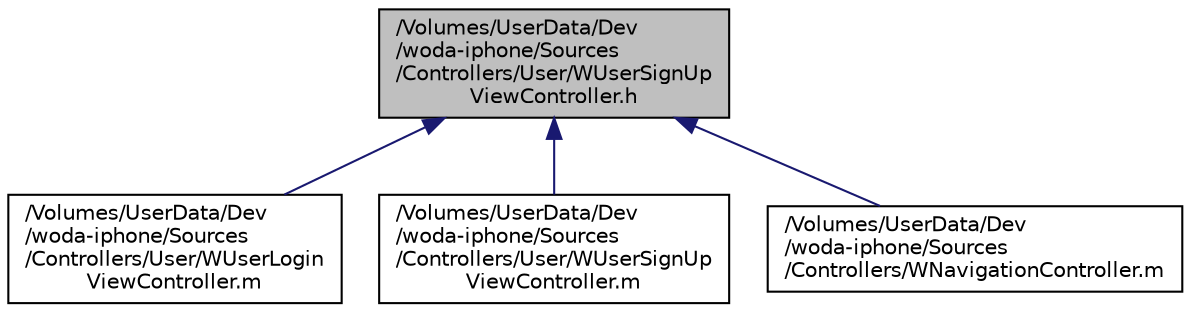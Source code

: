 digraph "/Volumes/UserData/Dev/woda-iphone/Sources/Controllers/User/WUserSignUpViewController.h"
{
  edge [fontname="Helvetica",fontsize="10",labelfontname="Helvetica",labelfontsize="10"];
  node [fontname="Helvetica",fontsize="10",shape=record];
  Node1 [label="/Volumes/UserData/Dev\l/woda-iphone/Sources\l/Controllers/User/WUserSignUp\lViewController.h",height=0.2,width=0.4,color="black", fillcolor="grey75", style="filled" fontcolor="black"];
  Node1 -> Node2 [dir="back",color="midnightblue",fontsize="10",style="solid",fontname="Helvetica"];
  Node2 [label="/Volumes/UserData/Dev\l/woda-iphone/Sources\l/Controllers/User/WUserLogin\lViewController.m",height=0.2,width=0.4,color="black", fillcolor="white", style="filled",URL="$_w_user_login_view_controller_8m.html"];
  Node1 -> Node3 [dir="back",color="midnightblue",fontsize="10",style="solid",fontname="Helvetica"];
  Node3 [label="/Volumes/UserData/Dev\l/woda-iphone/Sources\l/Controllers/User/WUserSignUp\lViewController.m",height=0.2,width=0.4,color="black", fillcolor="white", style="filled",URL="$_w_user_sign_up_view_controller_8m.html"];
  Node1 -> Node4 [dir="back",color="midnightblue",fontsize="10",style="solid",fontname="Helvetica"];
  Node4 [label="/Volumes/UserData/Dev\l/woda-iphone/Sources\l/Controllers/WNavigationController.m",height=0.2,width=0.4,color="black", fillcolor="white", style="filled",URL="$_w_navigation_controller_8m.html"];
}
